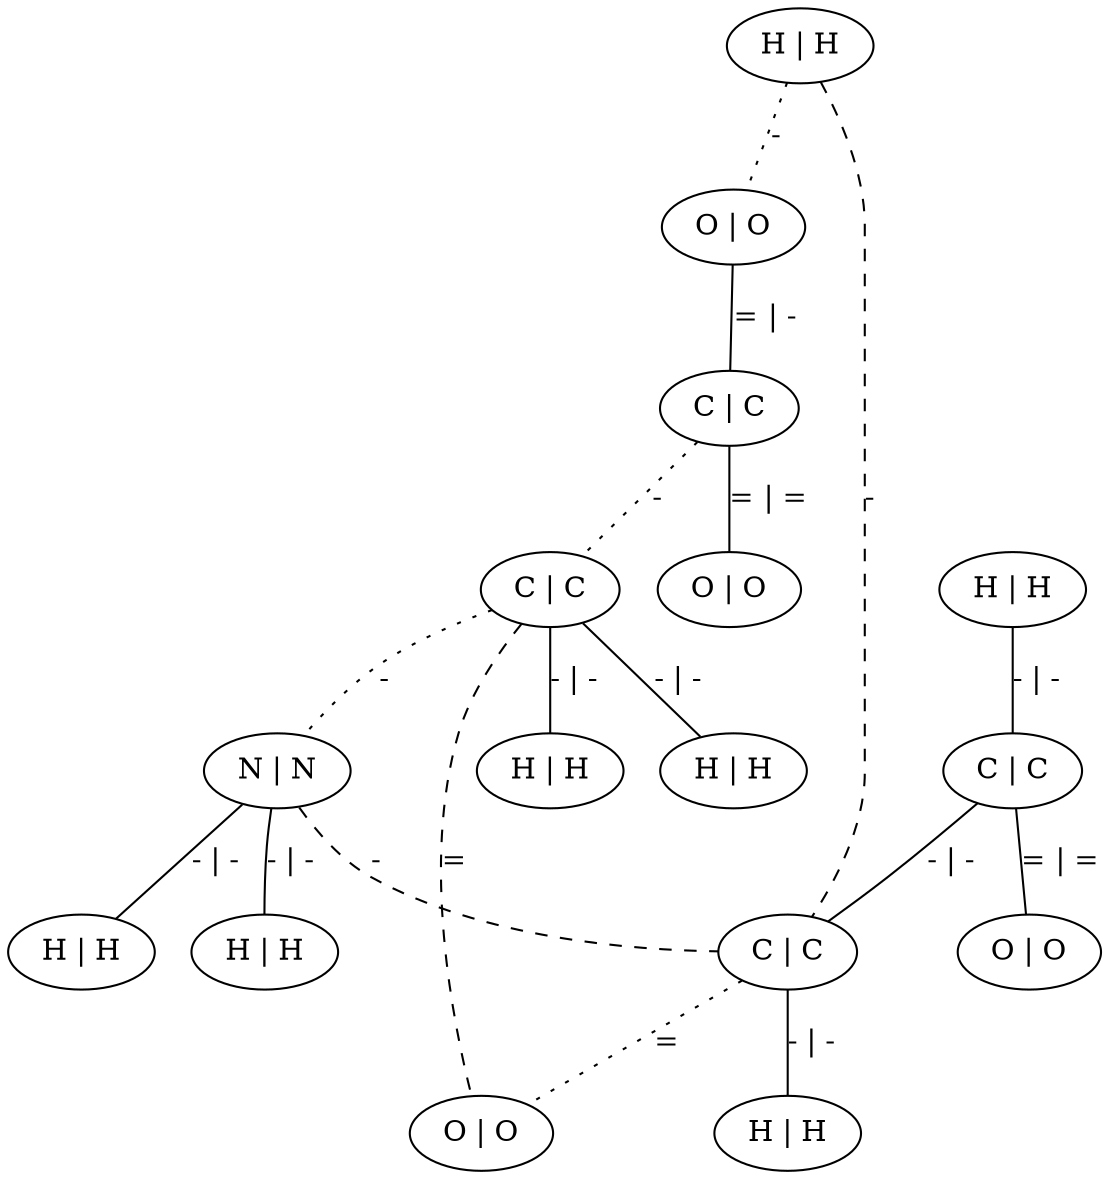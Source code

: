 graph G {
	0 [ label="H | H" ]
	1 [ label="O | O" ]
	2 [ label="C | C" ]
	3 [ label="O | O" ]
	4 [ label="C | C" ]
	5 [ label="H | H" ]
	6 [ label="H | H" ]
	7 [ label="N | N" ]
	8 [ label="H | H" ]
	9 [ label="H | H" ]
	10 [ label="H | H" ]
	11 [ label="C | C" ]
	12 [ label="O | O" ]
	13 [ label="C | C" ]
	14 [ label="O | O" ]
	15 [ label="H | H" ]
	0 -- 1 [ style=dotted label="-" ]
	0 -- 13 [ style=dashed label="-" ]
	1 -- 2 [ label="= | -" ]
	2 -- 3 [ label="= | =" ]
	2 -- 4 [ style=dotted label="-" ]
	4 -- 5 [ label="- | -" ]
	4 -- 6 [ label="- | -" ]
	4 -- 7 [ style=dotted label="-" ]
	4 -- 14 [ style=dashed label="=" ]
	7 -- 8 [ label="- | -" ]
	7 -- 9 [ label="- | -" ]
	7 -- 13 [ style=dashed label="-" ]
	10 -- 11 [ label="- | -" ]
	11 -- 12 [ label="= | =" ]
	11 -- 13 [ label="- | -" ]
	13 -- 14 [ style=dotted label="=" ]
	13 -- 15 [ label="- | -" ]
}
